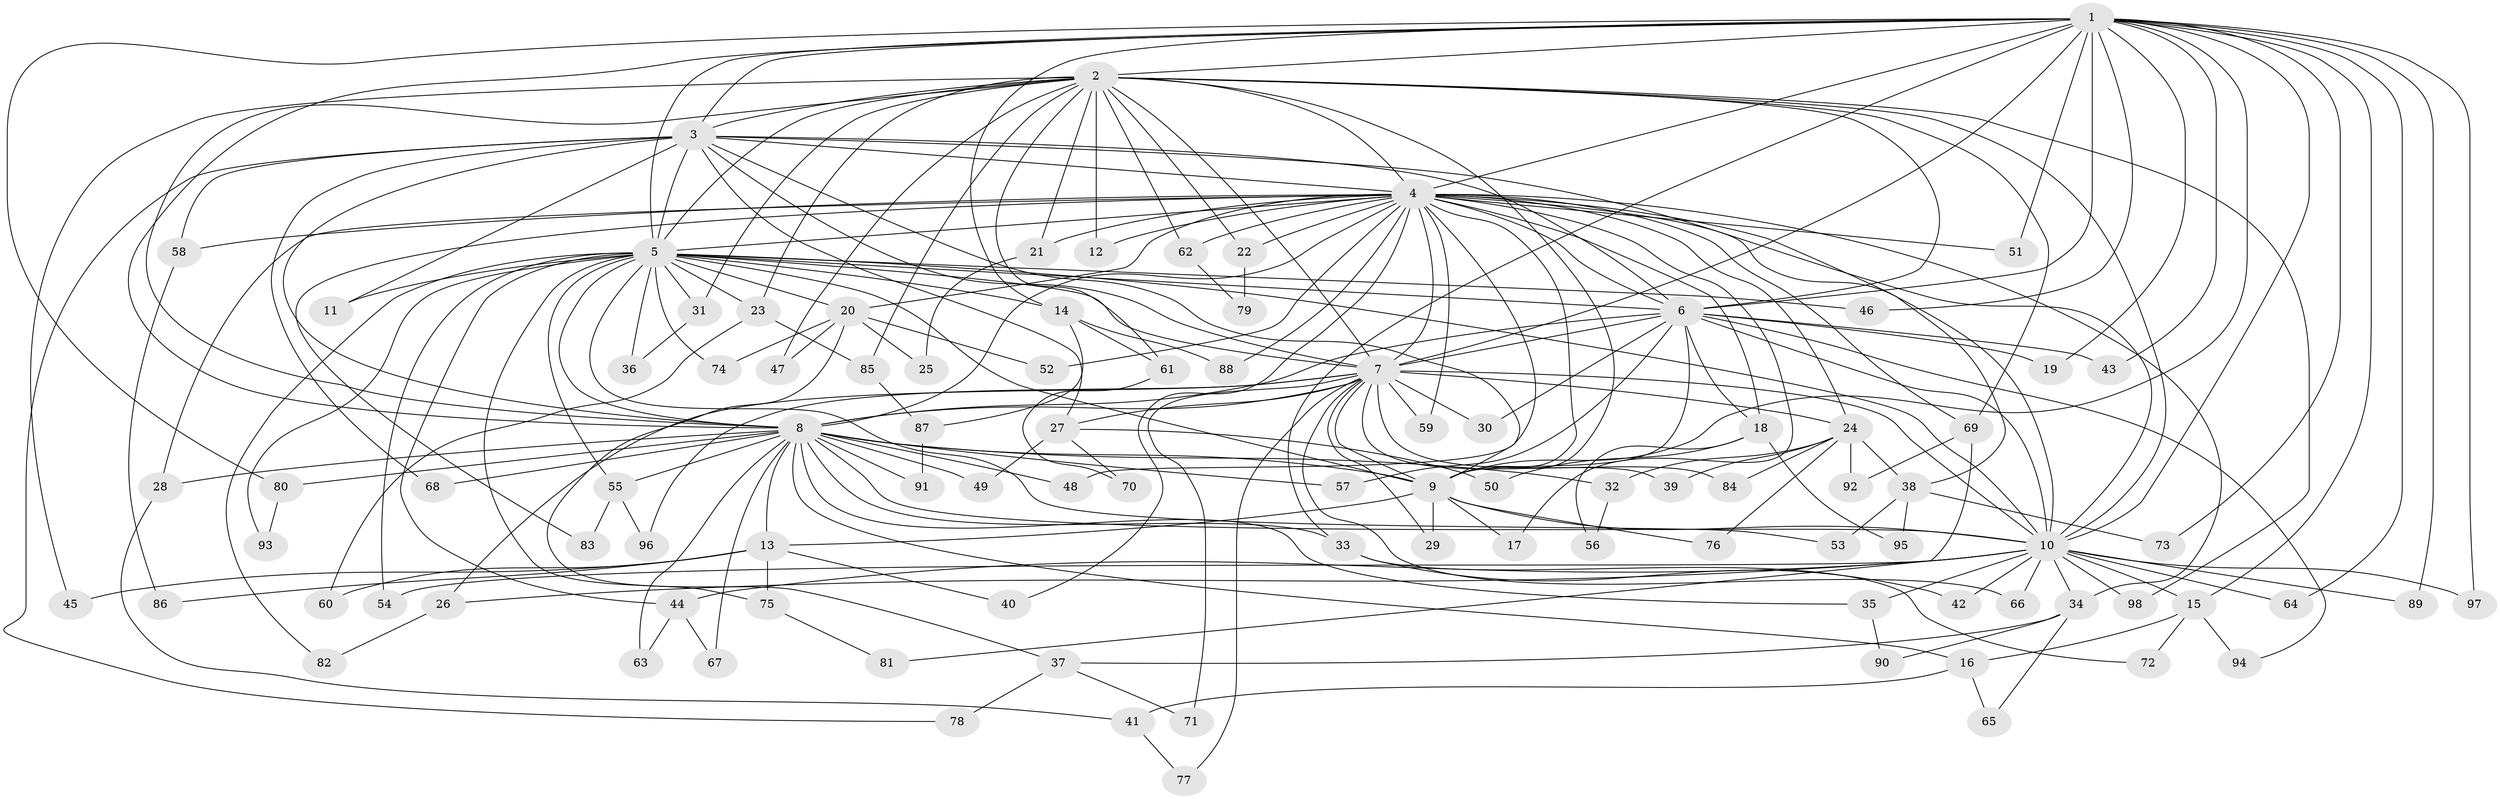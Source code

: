 // coarse degree distribution, {36: 0.013333333333333334, 20: 0.02666666666666667, 12: 0.02666666666666667, 19: 0.013333333333333334, 22: 0.013333333333333334, 11: 0.013333333333333334, 21: 0.013333333333333334, 2: 0.52, 8: 0.013333333333333334, 4: 0.06666666666666667, 5: 0.08, 7: 0.02666666666666667, 3: 0.16, 1: 0.013333333333333334}
// Generated by graph-tools (version 1.1) at 2025/41/03/06/25 10:41:39]
// undirected, 98 vertices, 221 edges
graph export_dot {
graph [start="1"]
  node [color=gray90,style=filled];
  1;
  2;
  3;
  4;
  5;
  6;
  7;
  8;
  9;
  10;
  11;
  12;
  13;
  14;
  15;
  16;
  17;
  18;
  19;
  20;
  21;
  22;
  23;
  24;
  25;
  26;
  27;
  28;
  29;
  30;
  31;
  32;
  33;
  34;
  35;
  36;
  37;
  38;
  39;
  40;
  41;
  42;
  43;
  44;
  45;
  46;
  47;
  48;
  49;
  50;
  51;
  52;
  53;
  54;
  55;
  56;
  57;
  58;
  59;
  60;
  61;
  62;
  63;
  64;
  65;
  66;
  67;
  68;
  69;
  70;
  71;
  72;
  73;
  74;
  75;
  76;
  77;
  78;
  79;
  80;
  81;
  82;
  83;
  84;
  85;
  86;
  87;
  88;
  89;
  90;
  91;
  92;
  93;
  94;
  95;
  96;
  97;
  98;
  1 -- 2;
  1 -- 3;
  1 -- 4;
  1 -- 5;
  1 -- 6;
  1 -- 7;
  1 -- 8;
  1 -- 9;
  1 -- 10;
  1 -- 14;
  1 -- 15;
  1 -- 19;
  1 -- 33;
  1 -- 43;
  1 -- 46;
  1 -- 51;
  1 -- 64;
  1 -- 73;
  1 -- 80;
  1 -- 89;
  1 -- 97;
  2 -- 3;
  2 -- 4;
  2 -- 5;
  2 -- 6;
  2 -- 7;
  2 -- 8;
  2 -- 9;
  2 -- 10;
  2 -- 12;
  2 -- 21;
  2 -- 22;
  2 -- 23;
  2 -- 31;
  2 -- 45;
  2 -- 47;
  2 -- 61;
  2 -- 62;
  2 -- 69;
  2 -- 85;
  2 -- 98;
  3 -- 4;
  3 -- 5;
  3 -- 6;
  3 -- 7;
  3 -- 8;
  3 -- 9;
  3 -- 10;
  3 -- 11;
  3 -- 27;
  3 -- 58;
  3 -- 68;
  3 -- 78;
  4 -- 5;
  4 -- 6;
  4 -- 7;
  4 -- 8;
  4 -- 9;
  4 -- 10;
  4 -- 12;
  4 -- 17;
  4 -- 18;
  4 -- 20;
  4 -- 21;
  4 -- 22;
  4 -- 24;
  4 -- 28;
  4 -- 34;
  4 -- 38;
  4 -- 40;
  4 -- 48;
  4 -- 51;
  4 -- 52;
  4 -- 58;
  4 -- 59;
  4 -- 62;
  4 -- 69;
  4 -- 83;
  4 -- 88;
  5 -- 6;
  5 -- 7;
  5 -- 8;
  5 -- 9;
  5 -- 10;
  5 -- 11;
  5 -- 14;
  5 -- 20;
  5 -- 23;
  5 -- 31;
  5 -- 36;
  5 -- 44;
  5 -- 46;
  5 -- 53;
  5 -- 54;
  5 -- 55;
  5 -- 74;
  5 -- 75;
  5 -- 82;
  5 -- 93;
  6 -- 7;
  6 -- 8;
  6 -- 9;
  6 -- 10;
  6 -- 18;
  6 -- 19;
  6 -- 30;
  6 -- 43;
  6 -- 57;
  6 -- 94;
  7 -- 8;
  7 -- 9;
  7 -- 10;
  7 -- 24;
  7 -- 26;
  7 -- 27;
  7 -- 29;
  7 -- 30;
  7 -- 39;
  7 -- 59;
  7 -- 66;
  7 -- 71;
  7 -- 77;
  7 -- 84;
  7 -- 96;
  8 -- 9;
  8 -- 10;
  8 -- 13;
  8 -- 16;
  8 -- 28;
  8 -- 32;
  8 -- 33;
  8 -- 35;
  8 -- 48;
  8 -- 49;
  8 -- 55;
  8 -- 57;
  8 -- 63;
  8 -- 67;
  8 -- 68;
  8 -- 80;
  8 -- 91;
  9 -- 10;
  9 -- 13;
  9 -- 17;
  9 -- 29;
  9 -- 76;
  10 -- 15;
  10 -- 26;
  10 -- 34;
  10 -- 35;
  10 -- 42;
  10 -- 44;
  10 -- 54;
  10 -- 64;
  10 -- 66;
  10 -- 89;
  10 -- 97;
  10 -- 98;
  13 -- 40;
  13 -- 45;
  13 -- 60;
  13 -- 75;
  13 -- 86;
  14 -- 61;
  14 -- 87;
  14 -- 88;
  15 -- 16;
  15 -- 72;
  15 -- 94;
  16 -- 41;
  16 -- 65;
  18 -- 50;
  18 -- 56;
  18 -- 95;
  20 -- 25;
  20 -- 37;
  20 -- 47;
  20 -- 52;
  20 -- 74;
  21 -- 25;
  22 -- 79;
  23 -- 60;
  23 -- 85;
  24 -- 32;
  24 -- 38;
  24 -- 39;
  24 -- 76;
  24 -- 84;
  24 -- 92;
  26 -- 82;
  27 -- 49;
  27 -- 50;
  27 -- 70;
  28 -- 41;
  31 -- 36;
  32 -- 56;
  33 -- 42;
  33 -- 72;
  34 -- 37;
  34 -- 65;
  34 -- 90;
  35 -- 90;
  37 -- 71;
  37 -- 78;
  38 -- 53;
  38 -- 73;
  38 -- 95;
  41 -- 77;
  44 -- 63;
  44 -- 67;
  55 -- 83;
  55 -- 96;
  58 -- 86;
  61 -- 70;
  62 -- 79;
  69 -- 81;
  69 -- 92;
  75 -- 81;
  80 -- 93;
  85 -- 87;
  87 -- 91;
}
